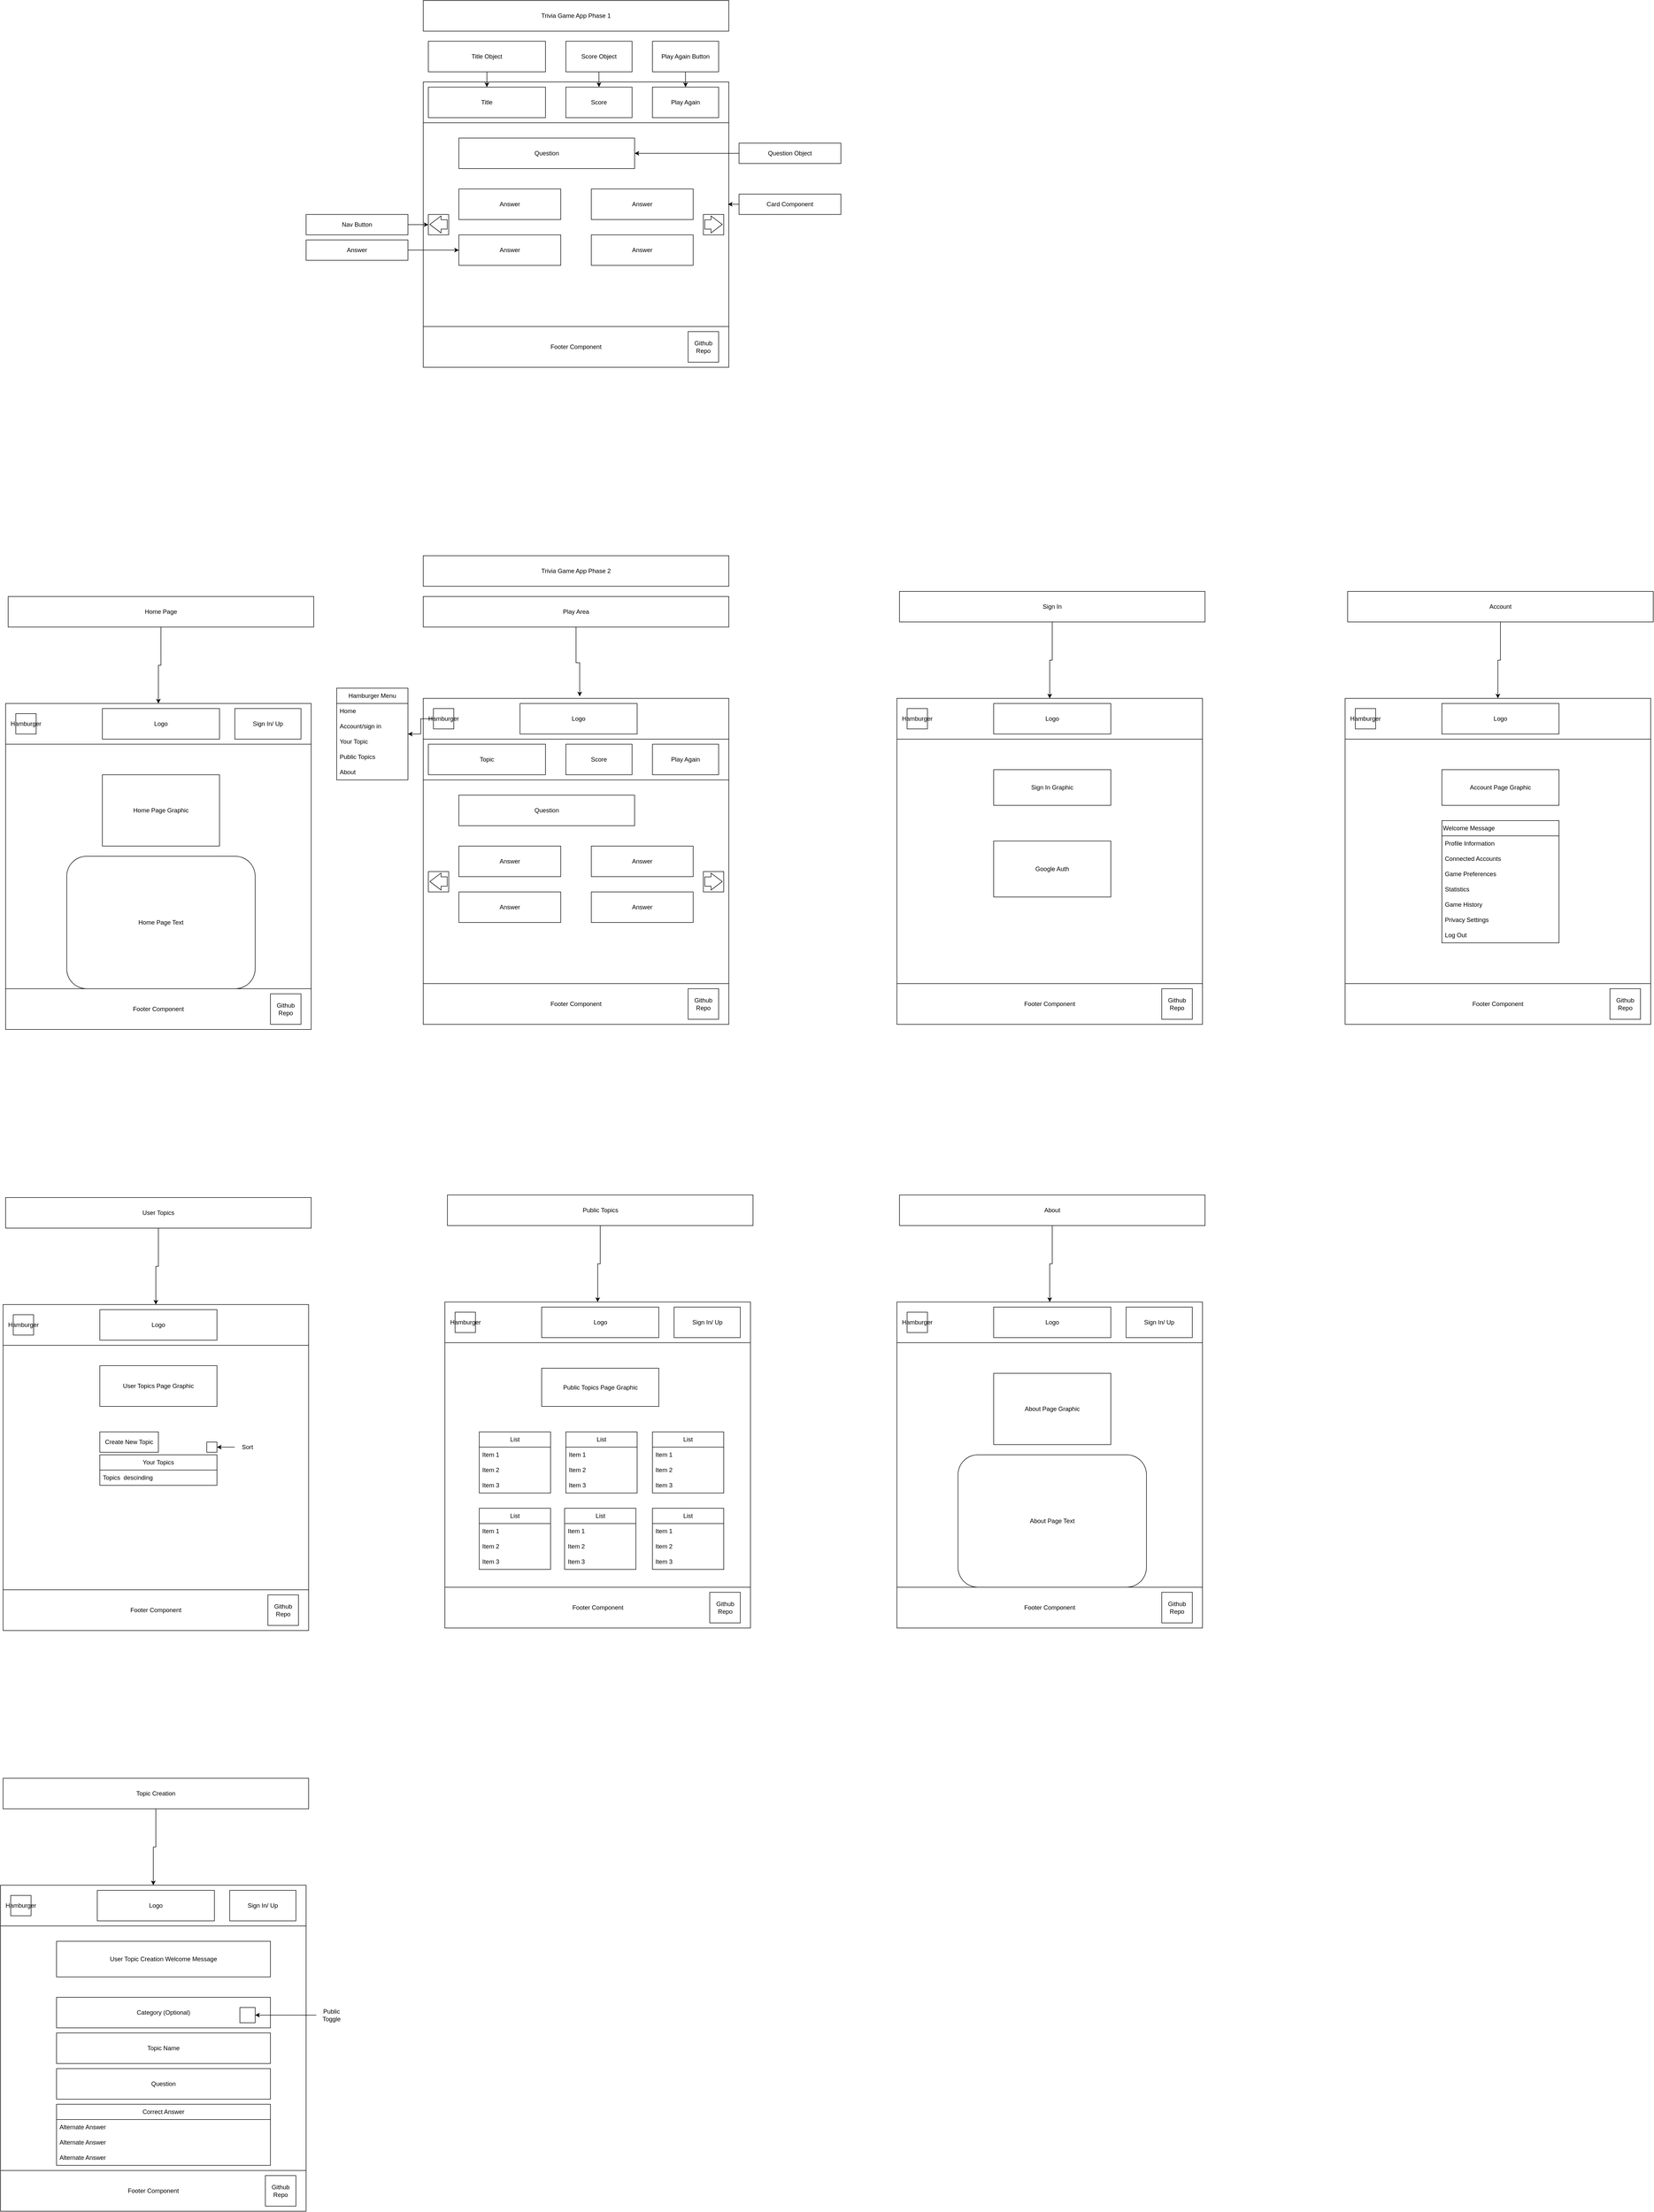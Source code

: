 <mxfile version="23.1.5" type="device">
  <diagram name="Page-1" id="rvPp-DxHp3Gl0vOQw-LP">
    <mxGraphModel dx="6586" dy="3344" grid="1" gridSize="10" guides="1" tooltips="1" connect="1" arrows="1" fold="1" page="1" pageScale="1" pageWidth="850" pageHeight="1100" math="0" shadow="0">
      <root>
        <mxCell id="0" />
        <mxCell id="1" parent="0" />
        <mxCell id="JUW6Wjf1Q6uM7Mt5fkci-18" value="" style="rounded=0;whiteSpace=wrap;html=1;" vertex="1" parent="1">
          <mxGeometry x="120" y="1490" width="600" height="80" as="geometry" />
        </mxCell>
        <mxCell id="KmdwmGQSH-RsYxy0vz8b-1" value="Trivia Game App Phase 1" style="rounded=0;whiteSpace=wrap;html=1;" parent="1" vertex="1">
          <mxGeometry x="120" y="40" width="600" height="60" as="geometry" />
        </mxCell>
        <mxCell id="KmdwmGQSH-RsYxy0vz8b-2" value="" style="rounded=0;whiteSpace=wrap;html=1;" parent="1" vertex="1">
          <mxGeometry x="120" y="200" width="600" height="80" as="geometry" />
        </mxCell>
        <mxCell id="KmdwmGQSH-RsYxy0vz8b-4" value="Title" style="rounded=0;whiteSpace=wrap;html=1;" parent="1" vertex="1">
          <mxGeometry x="130" y="210" width="230" height="60" as="geometry" />
        </mxCell>
        <mxCell id="IjRfKQ2glnTJ_HeXnQH4-3" style="edgeStyle=orthogonalEdgeStyle;rounded=0;orthogonalLoop=1;jettySize=auto;html=1;exitX=0.5;exitY=1;exitDx=0;exitDy=0;" parent="1" source="IjRfKQ2glnTJ_HeXnQH4-2" target="KmdwmGQSH-RsYxy0vz8b-4" edge="1">
          <mxGeometry relative="1" as="geometry" />
        </mxCell>
        <mxCell id="IjRfKQ2glnTJ_HeXnQH4-2" value="Title Object" style="rounded=0;whiteSpace=wrap;html=1;" parent="1" vertex="1">
          <mxGeometry x="130" y="120" width="230" height="60" as="geometry" />
        </mxCell>
        <mxCell id="IjRfKQ2glnTJ_HeXnQH4-9" style="edgeStyle=orthogonalEdgeStyle;rounded=0;orthogonalLoop=1;jettySize=auto;html=1;exitX=0.5;exitY=1;exitDx=0;exitDy=0;entryX=0.5;entryY=0;entryDx=0;entryDy=0;" parent="1" source="IjRfKQ2glnTJ_HeXnQH4-4" target="IjRfKQ2glnTJ_HeXnQH4-6" edge="1">
          <mxGeometry relative="1" as="geometry" />
        </mxCell>
        <mxCell id="IjRfKQ2glnTJ_HeXnQH4-4" value="Score Object" style="rounded=0;whiteSpace=wrap;html=1;" parent="1" vertex="1">
          <mxGeometry x="400" y="120" width="130" height="60" as="geometry" />
        </mxCell>
        <mxCell id="IjRfKQ2glnTJ_HeXnQH4-5" value="Play Again" style="rounded=0;whiteSpace=wrap;html=1;" parent="1" vertex="1">
          <mxGeometry x="570" y="210" width="130" height="60" as="geometry" />
        </mxCell>
        <mxCell id="IjRfKQ2glnTJ_HeXnQH4-6" value="Score" style="rounded=0;whiteSpace=wrap;html=1;" parent="1" vertex="1">
          <mxGeometry x="400" y="210" width="130" height="60" as="geometry" />
        </mxCell>
        <mxCell id="IjRfKQ2glnTJ_HeXnQH4-8" style="edgeStyle=orthogonalEdgeStyle;rounded=0;orthogonalLoop=1;jettySize=auto;html=1;exitX=0.5;exitY=1;exitDx=0;exitDy=0;" parent="1" source="IjRfKQ2glnTJ_HeXnQH4-7" target="IjRfKQ2glnTJ_HeXnQH4-5" edge="1">
          <mxGeometry relative="1" as="geometry" />
        </mxCell>
        <mxCell id="IjRfKQ2glnTJ_HeXnQH4-7" value="Play Again Button" style="rounded=0;whiteSpace=wrap;html=1;" parent="1" vertex="1">
          <mxGeometry x="570" y="120" width="130" height="60" as="geometry" />
        </mxCell>
        <mxCell id="IjRfKQ2glnTJ_HeXnQH4-11" value="" style="rounded=0;whiteSpace=wrap;html=1;" parent="1" vertex="1">
          <mxGeometry x="120" y="280" width="600" height="400" as="geometry" />
        </mxCell>
        <mxCell id="IjRfKQ2glnTJ_HeXnQH4-12" value="Question" style="rounded=0;whiteSpace=wrap;html=1;" parent="1" vertex="1">
          <mxGeometry x="190" y="310" width="345" height="60" as="geometry" />
        </mxCell>
        <mxCell id="IjRfKQ2glnTJ_HeXnQH4-14" value="Answer" style="rounded=0;whiteSpace=wrap;html=1;" parent="1" vertex="1">
          <mxGeometry x="190" y="410" width="200" height="60" as="geometry" />
        </mxCell>
        <mxCell id="IjRfKQ2glnTJ_HeXnQH4-15" value="Answer" style="rounded=0;whiteSpace=wrap;html=1;" parent="1" vertex="1">
          <mxGeometry x="450" y="410" width="200" height="60" as="geometry" />
        </mxCell>
        <mxCell id="IjRfKQ2glnTJ_HeXnQH4-16" value="Answer" style="rounded=0;whiteSpace=wrap;html=1;" parent="1" vertex="1">
          <mxGeometry x="190" y="500" width="200" height="60" as="geometry" />
        </mxCell>
        <mxCell id="IjRfKQ2glnTJ_HeXnQH4-17" value="Answer" style="rounded=0;whiteSpace=wrap;html=1;" parent="1" vertex="1">
          <mxGeometry x="450" y="500" width="200" height="60" as="geometry" />
        </mxCell>
        <mxCell id="IjRfKQ2glnTJ_HeXnQH4-18" value="" style="rounded=0;whiteSpace=wrap;html=1;" parent="1" vertex="1">
          <mxGeometry x="130" y="460" width="40" height="40" as="geometry" />
        </mxCell>
        <mxCell id="IjRfKQ2glnTJ_HeXnQH4-19" value="" style="rounded=0;whiteSpace=wrap;html=1;" parent="1" vertex="1">
          <mxGeometry x="670" y="460" width="40" height="40" as="geometry" />
        </mxCell>
        <mxCell id="IjRfKQ2glnTJ_HeXnQH4-20" value="" style="shape=flexArrow;endArrow=classic;html=1;rounded=0;entryX=-0.024;entryY=0.165;entryDx=0;entryDy=0;entryPerimeter=0;width=18.333;endSize=7.017;endWidth=13.889;" parent="1" edge="1">
          <mxGeometry width="50" height="50" relative="1" as="geometry">
            <mxPoint x="672.4" y="479.68" as="sourcePoint" />
            <mxPoint x="707.6" y="479.58" as="targetPoint" />
          </mxGeometry>
        </mxCell>
        <mxCell id="IjRfKQ2glnTJ_HeXnQH4-21" value="" style="shape=flexArrow;endArrow=classic;html=1;rounded=0;entryX=-0.024;entryY=0.165;entryDx=0;entryDy=0;entryPerimeter=0;width=18.333;endSize=7.017;endWidth=13.889;" parent="1" edge="1">
          <mxGeometry width="50" height="50" relative="1" as="geometry">
            <mxPoint x="167.6" y="479.58" as="sourcePoint" />
            <mxPoint x="132.4" y="479.58" as="targetPoint" />
          </mxGeometry>
        </mxCell>
        <mxCell id="IjRfKQ2glnTJ_HeXnQH4-23" value="Footer Component" style="rounded=0;whiteSpace=wrap;html=1;" parent="1" vertex="1">
          <mxGeometry x="120" y="680" width="600" height="80" as="geometry" />
        </mxCell>
        <mxCell id="IjRfKQ2glnTJ_HeXnQH4-24" value="Github Repo" style="whiteSpace=wrap;html=1;aspect=fixed;" parent="1" vertex="1">
          <mxGeometry x="640" y="690" width="60" height="60" as="geometry" />
        </mxCell>
        <mxCell id="IjRfKQ2glnTJ_HeXnQH4-29" style="edgeStyle=orthogonalEdgeStyle;rounded=0;orthogonalLoop=1;jettySize=auto;html=1;exitX=0;exitY=0.5;exitDx=0;exitDy=0;entryX=1;entryY=0.5;entryDx=0;entryDy=0;" parent="1" source="IjRfKQ2glnTJ_HeXnQH4-25" target="IjRfKQ2glnTJ_HeXnQH4-12" edge="1">
          <mxGeometry relative="1" as="geometry" />
        </mxCell>
        <mxCell id="IjRfKQ2glnTJ_HeXnQH4-25" value="Question Object" style="rounded=0;whiteSpace=wrap;html=1;" parent="1" vertex="1">
          <mxGeometry x="740" y="320" width="200" height="40" as="geometry" />
        </mxCell>
        <mxCell id="IjRfKQ2glnTJ_HeXnQH4-26" value="Card Component" style="rounded=0;whiteSpace=wrap;html=1;" parent="1" vertex="1">
          <mxGeometry x="740" y="420" width="200" height="40" as="geometry" />
        </mxCell>
        <mxCell id="IjRfKQ2glnTJ_HeXnQH4-28" style="edgeStyle=orthogonalEdgeStyle;rounded=0;orthogonalLoop=1;jettySize=auto;html=1;exitX=0;exitY=0.5;exitDx=0;exitDy=0;entryX=0.997;entryY=0.399;entryDx=0;entryDy=0;entryPerimeter=0;" parent="1" source="IjRfKQ2glnTJ_HeXnQH4-26" target="IjRfKQ2glnTJ_HeXnQH4-11" edge="1">
          <mxGeometry relative="1" as="geometry" />
        </mxCell>
        <mxCell id="IjRfKQ2glnTJ_HeXnQH4-33" style="edgeStyle=orthogonalEdgeStyle;rounded=0;orthogonalLoop=1;jettySize=auto;html=1;exitX=1;exitY=0.5;exitDx=0;exitDy=0;" parent="1" source="IjRfKQ2glnTJ_HeXnQH4-30" target="IjRfKQ2glnTJ_HeXnQH4-16" edge="1">
          <mxGeometry relative="1" as="geometry" />
        </mxCell>
        <mxCell id="IjRfKQ2glnTJ_HeXnQH4-30" value="Answer" style="rounded=0;whiteSpace=wrap;html=1;" parent="1" vertex="1">
          <mxGeometry x="-110" y="510" width="200" height="40" as="geometry" />
        </mxCell>
        <mxCell id="IjRfKQ2glnTJ_HeXnQH4-32" style="edgeStyle=orthogonalEdgeStyle;rounded=0;orthogonalLoop=1;jettySize=auto;html=1;exitX=1;exitY=0.5;exitDx=0;exitDy=0;" parent="1" source="IjRfKQ2glnTJ_HeXnQH4-31" edge="1">
          <mxGeometry relative="1" as="geometry">
            <mxPoint x="130" y="480" as="targetPoint" />
          </mxGeometry>
        </mxCell>
        <mxCell id="IjRfKQ2glnTJ_HeXnQH4-31" value="Nav Button" style="rounded=0;whiteSpace=wrap;html=1;" parent="1" vertex="1">
          <mxGeometry x="-110" y="460" width="200" height="40" as="geometry" />
        </mxCell>
        <mxCell id="JUW6Wjf1Q6uM7Mt5fkci-1" value="Topic" style="rounded=0;whiteSpace=wrap;html=1;" vertex="1" parent="1">
          <mxGeometry x="130" y="1500" width="230" height="60" as="geometry" />
        </mxCell>
        <mxCell id="JUW6Wjf1Q6uM7Mt5fkci-2" value="Play Again" style="rounded=0;whiteSpace=wrap;html=1;" vertex="1" parent="1">
          <mxGeometry x="570" y="1500" width="130" height="60" as="geometry" />
        </mxCell>
        <mxCell id="JUW6Wjf1Q6uM7Mt5fkci-3" value="Score" style="rounded=0;whiteSpace=wrap;html=1;" vertex="1" parent="1">
          <mxGeometry x="400" y="1500" width="130" height="60" as="geometry" />
        </mxCell>
        <mxCell id="JUW6Wjf1Q6uM7Mt5fkci-4" value="" style="rounded=0;whiteSpace=wrap;html=1;" vertex="1" parent="1">
          <mxGeometry x="120" y="1570" width="600" height="400" as="geometry" />
        </mxCell>
        <mxCell id="JUW6Wjf1Q6uM7Mt5fkci-5" value="Question" style="rounded=0;whiteSpace=wrap;html=1;" vertex="1" parent="1">
          <mxGeometry x="190" y="1600" width="345" height="60" as="geometry" />
        </mxCell>
        <mxCell id="JUW6Wjf1Q6uM7Mt5fkci-6" value="Answer" style="rounded=0;whiteSpace=wrap;html=1;" vertex="1" parent="1">
          <mxGeometry x="190" y="1700" width="200" height="60" as="geometry" />
        </mxCell>
        <mxCell id="JUW6Wjf1Q6uM7Mt5fkci-7" value="Answer" style="rounded=0;whiteSpace=wrap;html=1;" vertex="1" parent="1">
          <mxGeometry x="450" y="1700" width="200" height="60" as="geometry" />
        </mxCell>
        <mxCell id="JUW6Wjf1Q6uM7Mt5fkci-8" value="Answer" style="rounded=0;whiteSpace=wrap;html=1;" vertex="1" parent="1">
          <mxGeometry x="190" y="1790" width="200" height="60" as="geometry" />
        </mxCell>
        <mxCell id="JUW6Wjf1Q6uM7Mt5fkci-9" value="Answer" style="rounded=0;whiteSpace=wrap;html=1;" vertex="1" parent="1">
          <mxGeometry x="450" y="1790" width="200" height="60" as="geometry" />
        </mxCell>
        <mxCell id="JUW6Wjf1Q6uM7Mt5fkci-10" value="" style="rounded=0;whiteSpace=wrap;html=1;" vertex="1" parent="1">
          <mxGeometry x="130" y="1750" width="40" height="40" as="geometry" />
        </mxCell>
        <mxCell id="JUW6Wjf1Q6uM7Mt5fkci-11" value="" style="rounded=0;whiteSpace=wrap;html=1;" vertex="1" parent="1">
          <mxGeometry x="670" y="1750" width="40" height="40" as="geometry" />
        </mxCell>
        <mxCell id="JUW6Wjf1Q6uM7Mt5fkci-12" value="" style="shape=flexArrow;endArrow=classic;html=1;rounded=0;entryX=-0.024;entryY=0.165;entryDx=0;entryDy=0;entryPerimeter=0;width=18.333;endSize=7.017;endWidth=13.889;" edge="1" parent="1">
          <mxGeometry width="50" height="50" relative="1" as="geometry">
            <mxPoint x="672.4" y="1769.68" as="sourcePoint" />
            <mxPoint x="707.6" y="1769.58" as="targetPoint" />
          </mxGeometry>
        </mxCell>
        <mxCell id="JUW6Wjf1Q6uM7Mt5fkci-13" value="" style="shape=flexArrow;endArrow=classic;html=1;rounded=0;entryX=-0.024;entryY=0.165;entryDx=0;entryDy=0;entryPerimeter=0;width=18.333;endSize=7.017;endWidth=13.889;" edge="1" parent="1">
          <mxGeometry width="50" height="50" relative="1" as="geometry">
            <mxPoint x="167.6" y="1769.58" as="sourcePoint" />
            <mxPoint x="132.4" y="1769.58" as="targetPoint" />
          </mxGeometry>
        </mxCell>
        <mxCell id="JUW6Wjf1Q6uM7Mt5fkci-14" value="Footer Component" style="rounded=0;whiteSpace=wrap;html=1;" vertex="1" parent="1">
          <mxGeometry x="120" y="1970" width="600" height="80" as="geometry" />
        </mxCell>
        <mxCell id="JUW6Wjf1Q6uM7Mt5fkci-15" value="Github Repo" style="whiteSpace=wrap;html=1;aspect=fixed;" vertex="1" parent="1">
          <mxGeometry x="640" y="1980" width="60" height="60" as="geometry" />
        </mxCell>
        <mxCell id="JUW6Wjf1Q6uM7Mt5fkci-19" value="Trivia Game App Phase 2" style="rounded=0;whiteSpace=wrap;html=1;" vertex="1" parent="1">
          <mxGeometry x="120" y="1130" width="600" height="60" as="geometry" />
        </mxCell>
        <mxCell id="JUW6Wjf1Q6uM7Mt5fkci-20" value="" style="rounded=0;whiteSpace=wrap;html=1;" vertex="1" parent="1">
          <mxGeometry x="120" y="1410" width="600" height="80" as="geometry" />
        </mxCell>
        <mxCell id="JUW6Wjf1Q6uM7Mt5fkci-21" value="Logo" style="rounded=0;whiteSpace=wrap;html=1;" vertex="1" parent="1">
          <mxGeometry x="310" y="1420" width="230" height="60" as="geometry" />
        </mxCell>
        <mxCell id="JUW6Wjf1Q6uM7Mt5fkci-27" style="edgeStyle=orthogonalEdgeStyle;rounded=0;orthogonalLoop=1;jettySize=auto;html=1;entryX=1;entryY=0.5;entryDx=0;entryDy=0;" edge="1" parent="1" source="JUW6Wjf1Q6uM7Mt5fkci-22" target="JUW6Wjf1Q6uM7Mt5fkci-23">
          <mxGeometry relative="1" as="geometry" />
        </mxCell>
        <mxCell id="JUW6Wjf1Q6uM7Mt5fkci-22" value="Hamburger" style="rounded=0;whiteSpace=wrap;html=1;" vertex="1" parent="1">
          <mxGeometry x="140" y="1430" width="40" height="40" as="geometry" />
        </mxCell>
        <mxCell id="JUW6Wjf1Q6uM7Mt5fkci-23" value="Hamburger Menu" style="swimlane;fontStyle=0;childLayout=stackLayout;horizontal=1;startSize=30;horizontalStack=0;resizeParent=1;resizeParentMax=0;resizeLast=0;collapsible=1;marginBottom=0;whiteSpace=wrap;html=1;" vertex="1" parent="1">
          <mxGeometry x="-50" y="1390" width="140" height="180" as="geometry" />
        </mxCell>
        <mxCell id="JUW6Wjf1Q6uM7Mt5fkci-24" value="Home" style="text;strokeColor=none;fillColor=none;align=left;verticalAlign=middle;spacingLeft=4;spacingRight=4;overflow=hidden;points=[[0,0.5],[1,0.5]];portConstraint=eastwest;rotatable=0;whiteSpace=wrap;html=1;" vertex="1" parent="JUW6Wjf1Q6uM7Mt5fkci-23">
          <mxGeometry y="30" width="140" height="30" as="geometry" />
        </mxCell>
        <mxCell id="JUW6Wjf1Q6uM7Mt5fkci-25" value="Account/sign in" style="text;strokeColor=none;fillColor=none;align=left;verticalAlign=middle;spacingLeft=4;spacingRight=4;overflow=hidden;points=[[0,0.5],[1,0.5]];portConstraint=eastwest;rotatable=0;whiteSpace=wrap;html=1;" vertex="1" parent="JUW6Wjf1Q6uM7Mt5fkci-23">
          <mxGeometry y="60" width="140" height="30" as="geometry" />
        </mxCell>
        <mxCell id="JUW6Wjf1Q6uM7Mt5fkci-26" value="Your Topic" style="text;strokeColor=none;fillColor=none;align=left;verticalAlign=middle;spacingLeft=4;spacingRight=4;overflow=hidden;points=[[0,0.5],[1,0.5]];portConstraint=eastwest;rotatable=0;whiteSpace=wrap;html=1;" vertex="1" parent="JUW6Wjf1Q6uM7Mt5fkci-23">
          <mxGeometry y="90" width="140" height="30" as="geometry" />
        </mxCell>
        <mxCell id="JUW6Wjf1Q6uM7Mt5fkci-28" value="Public Topics" style="text;strokeColor=none;fillColor=none;align=left;verticalAlign=middle;spacingLeft=4;spacingRight=4;overflow=hidden;points=[[0,0.5],[1,0.5]];portConstraint=eastwest;rotatable=0;whiteSpace=wrap;html=1;" vertex="1" parent="JUW6Wjf1Q6uM7Mt5fkci-23">
          <mxGeometry y="120" width="140" height="30" as="geometry" />
        </mxCell>
        <mxCell id="JUW6Wjf1Q6uM7Mt5fkci-30" value="About" style="text;strokeColor=none;fillColor=none;align=left;verticalAlign=middle;spacingLeft=4;spacingRight=4;overflow=hidden;points=[[0,0.5],[1,0.5]];portConstraint=eastwest;rotatable=0;whiteSpace=wrap;html=1;" vertex="1" parent="JUW6Wjf1Q6uM7Mt5fkci-23">
          <mxGeometry y="150" width="140" height="30" as="geometry" />
        </mxCell>
        <mxCell id="JUW6Wjf1Q6uM7Mt5fkci-31" value="Play Area" style="rounded=0;whiteSpace=wrap;html=1;" vertex="1" parent="1">
          <mxGeometry x="120" y="1210" width="600" height="60" as="geometry" />
        </mxCell>
        <mxCell id="JUW6Wjf1Q6uM7Mt5fkci-32" style="edgeStyle=orthogonalEdgeStyle;rounded=0;orthogonalLoop=1;jettySize=auto;html=1;entryX=0.512;entryY=-0.05;entryDx=0;entryDy=0;entryPerimeter=0;" edge="1" parent="1" source="JUW6Wjf1Q6uM7Mt5fkci-31" target="JUW6Wjf1Q6uM7Mt5fkci-20">
          <mxGeometry relative="1" as="geometry" />
        </mxCell>
        <mxCell id="JUW6Wjf1Q6uM7Mt5fkci-36" value="Score" style="rounded=0;whiteSpace=wrap;html=1;" vertex="1" parent="1">
          <mxGeometry x="-465" y="1780" width="130" height="60" as="geometry" />
        </mxCell>
        <mxCell id="JUW6Wjf1Q6uM7Mt5fkci-37" value="" style="rounded=0;whiteSpace=wrap;html=1;" vertex="1" parent="1">
          <mxGeometry x="-700" y="1500" width="600" height="480" as="geometry" />
        </mxCell>
        <mxCell id="JUW6Wjf1Q6uM7Mt5fkci-47" value="Footer Component" style="rounded=0;whiteSpace=wrap;html=1;" vertex="1" parent="1">
          <mxGeometry x="-700" y="1980" width="600" height="80" as="geometry" />
        </mxCell>
        <mxCell id="JUW6Wjf1Q6uM7Mt5fkci-48" value="Github Repo" style="whiteSpace=wrap;html=1;aspect=fixed;" vertex="1" parent="1">
          <mxGeometry x="-180" y="1990" width="60" height="60" as="geometry" />
        </mxCell>
        <mxCell id="JUW6Wjf1Q6uM7Mt5fkci-49" value="" style="rounded=0;whiteSpace=wrap;html=1;" vertex="1" parent="1">
          <mxGeometry x="-700" y="1420" width="600" height="80" as="geometry" />
        </mxCell>
        <mxCell id="JUW6Wjf1Q6uM7Mt5fkci-50" value="Logo" style="rounded=0;whiteSpace=wrap;html=1;" vertex="1" parent="1">
          <mxGeometry x="-510" y="1430" width="230" height="60" as="geometry" />
        </mxCell>
        <mxCell id="JUW6Wjf1Q6uM7Mt5fkci-51" value="Hamburger" style="rounded=0;whiteSpace=wrap;html=1;" vertex="1" parent="1">
          <mxGeometry x="-680" y="1440" width="40" height="40" as="geometry" />
        </mxCell>
        <mxCell id="JUW6Wjf1Q6uM7Mt5fkci-34" value="Home Page Graphic" style="rounded=0;whiteSpace=wrap;html=1;" vertex="1" parent="1">
          <mxGeometry x="-510" y="1560" width="230" height="140" as="geometry" />
        </mxCell>
        <mxCell id="JUW6Wjf1Q6uM7Mt5fkci-52" value="Home Page Text" style="rounded=1;whiteSpace=wrap;html=1;" vertex="1" parent="1">
          <mxGeometry x="-580" y="1720" width="370" height="260" as="geometry" />
        </mxCell>
        <mxCell id="JUW6Wjf1Q6uM7Mt5fkci-53" value="Sign In/ Up" style="rounded=0;whiteSpace=wrap;html=1;" vertex="1" parent="1">
          <mxGeometry x="-250" y="1430" width="130" height="60" as="geometry" />
        </mxCell>
        <mxCell id="JUW6Wjf1Q6uM7Mt5fkci-55" style="edgeStyle=orthogonalEdgeStyle;rounded=0;orthogonalLoop=1;jettySize=auto;html=1;" edge="1" parent="1" source="JUW6Wjf1Q6uM7Mt5fkci-54" target="JUW6Wjf1Q6uM7Mt5fkci-49">
          <mxGeometry relative="1" as="geometry" />
        </mxCell>
        <mxCell id="JUW6Wjf1Q6uM7Mt5fkci-54" value="Home Page" style="rounded=0;whiteSpace=wrap;html=1;" vertex="1" parent="1">
          <mxGeometry x="-695" y="1210" width="600" height="60" as="geometry" />
        </mxCell>
        <mxCell id="JUW6Wjf1Q6uM7Mt5fkci-68" value="Score" style="rounded=0;whiteSpace=wrap;html=1;" vertex="1" parent="1">
          <mxGeometry x="1285" y="1770" width="130" height="60" as="geometry" />
        </mxCell>
        <mxCell id="JUW6Wjf1Q6uM7Mt5fkci-69" value="" style="rounded=0;whiteSpace=wrap;html=1;" vertex="1" parent="1">
          <mxGeometry x="1050" y="1490" width="600" height="480" as="geometry" />
        </mxCell>
        <mxCell id="JUW6Wjf1Q6uM7Mt5fkci-70" value="Footer Component" style="rounded=0;whiteSpace=wrap;html=1;" vertex="1" parent="1">
          <mxGeometry x="1050" y="1970" width="600" height="80" as="geometry" />
        </mxCell>
        <mxCell id="JUW6Wjf1Q6uM7Mt5fkci-71" value="Github Repo" style="whiteSpace=wrap;html=1;aspect=fixed;" vertex="1" parent="1">
          <mxGeometry x="1570" y="1980" width="60" height="60" as="geometry" />
        </mxCell>
        <mxCell id="JUW6Wjf1Q6uM7Mt5fkci-72" value="" style="rounded=0;whiteSpace=wrap;html=1;" vertex="1" parent="1">
          <mxGeometry x="1050" y="1410" width="600" height="80" as="geometry" />
        </mxCell>
        <mxCell id="JUW6Wjf1Q6uM7Mt5fkci-73" value="Logo" style="rounded=0;whiteSpace=wrap;html=1;" vertex="1" parent="1">
          <mxGeometry x="1240" y="1420" width="230" height="60" as="geometry" />
        </mxCell>
        <mxCell id="JUW6Wjf1Q6uM7Mt5fkci-74" value="Hamburger" style="rounded=0;whiteSpace=wrap;html=1;" vertex="1" parent="1">
          <mxGeometry x="1070" y="1430" width="40" height="40" as="geometry" />
        </mxCell>
        <mxCell id="JUW6Wjf1Q6uM7Mt5fkci-75" value="Sign In Graphic" style="rounded=0;whiteSpace=wrap;html=1;" vertex="1" parent="1">
          <mxGeometry x="1240" y="1550" width="230" height="70" as="geometry" />
        </mxCell>
        <mxCell id="JUW6Wjf1Q6uM7Mt5fkci-78" style="edgeStyle=orthogonalEdgeStyle;rounded=0;orthogonalLoop=1;jettySize=auto;html=1;" edge="1" parent="1" source="JUW6Wjf1Q6uM7Mt5fkci-79" target="JUW6Wjf1Q6uM7Mt5fkci-72">
          <mxGeometry relative="1" as="geometry" />
        </mxCell>
        <mxCell id="JUW6Wjf1Q6uM7Mt5fkci-79" value="Sign In" style="rounded=0;whiteSpace=wrap;html=1;" vertex="1" parent="1">
          <mxGeometry x="1055" y="1200" width="600" height="60" as="geometry" />
        </mxCell>
        <mxCell id="JUW6Wjf1Q6uM7Mt5fkci-80" value="Score" style="rounded=0;whiteSpace=wrap;html=1;" vertex="1" parent="1">
          <mxGeometry x="2165" y="1770" width="130" height="60" as="geometry" />
        </mxCell>
        <mxCell id="JUW6Wjf1Q6uM7Mt5fkci-81" value="" style="rounded=0;whiteSpace=wrap;html=1;" vertex="1" parent="1">
          <mxGeometry x="1930" y="1490" width="600" height="480" as="geometry" />
        </mxCell>
        <mxCell id="JUW6Wjf1Q6uM7Mt5fkci-82" value="Footer Component" style="rounded=0;whiteSpace=wrap;html=1;" vertex="1" parent="1">
          <mxGeometry x="1930" y="1970" width="600" height="80" as="geometry" />
        </mxCell>
        <mxCell id="JUW6Wjf1Q6uM7Mt5fkci-83" value="Github Repo" style="whiteSpace=wrap;html=1;aspect=fixed;" vertex="1" parent="1">
          <mxGeometry x="2450" y="1980" width="60" height="60" as="geometry" />
        </mxCell>
        <mxCell id="JUW6Wjf1Q6uM7Mt5fkci-84" value="" style="rounded=0;whiteSpace=wrap;html=1;" vertex="1" parent="1">
          <mxGeometry x="1930" y="1410" width="600" height="80" as="geometry" />
        </mxCell>
        <mxCell id="JUW6Wjf1Q6uM7Mt5fkci-85" value="Logo" style="rounded=0;whiteSpace=wrap;html=1;" vertex="1" parent="1">
          <mxGeometry x="2120" y="1420" width="230" height="60" as="geometry" />
        </mxCell>
        <mxCell id="JUW6Wjf1Q6uM7Mt5fkci-86" value="Hamburger" style="rounded=0;whiteSpace=wrap;html=1;" vertex="1" parent="1">
          <mxGeometry x="1950" y="1430" width="40" height="40" as="geometry" />
        </mxCell>
        <mxCell id="JUW6Wjf1Q6uM7Mt5fkci-87" value="Account Page Graphic" style="rounded=0;whiteSpace=wrap;html=1;" vertex="1" parent="1">
          <mxGeometry x="2120" y="1550" width="230" height="70" as="geometry" />
        </mxCell>
        <mxCell id="JUW6Wjf1Q6uM7Mt5fkci-90" style="edgeStyle=orthogonalEdgeStyle;rounded=0;orthogonalLoop=1;jettySize=auto;html=1;" edge="1" parent="1" source="JUW6Wjf1Q6uM7Mt5fkci-91" target="JUW6Wjf1Q6uM7Mt5fkci-84">
          <mxGeometry relative="1" as="geometry" />
        </mxCell>
        <mxCell id="JUW6Wjf1Q6uM7Mt5fkci-91" value="Account" style="rounded=0;whiteSpace=wrap;html=1;" vertex="1" parent="1">
          <mxGeometry x="1935" y="1200" width="600" height="60" as="geometry" />
        </mxCell>
        <mxCell id="JUW6Wjf1Q6uM7Mt5fkci-92" value="Score" style="rounded=0;whiteSpace=wrap;html=1;" vertex="1" parent="1">
          <mxGeometry x="-470" y="2960" width="130" height="60" as="geometry" />
        </mxCell>
        <mxCell id="JUW6Wjf1Q6uM7Mt5fkci-93" value="" style="rounded=0;whiteSpace=wrap;html=1;" vertex="1" parent="1">
          <mxGeometry x="-705" y="2680" width="600" height="480" as="geometry" />
        </mxCell>
        <mxCell id="JUW6Wjf1Q6uM7Mt5fkci-94" value="Footer Component" style="rounded=0;whiteSpace=wrap;html=1;" vertex="1" parent="1">
          <mxGeometry x="-705" y="3160" width="600" height="80" as="geometry" />
        </mxCell>
        <mxCell id="JUW6Wjf1Q6uM7Mt5fkci-95" value="Github Repo" style="whiteSpace=wrap;html=1;aspect=fixed;" vertex="1" parent="1">
          <mxGeometry x="-185" y="3170" width="60" height="60" as="geometry" />
        </mxCell>
        <mxCell id="JUW6Wjf1Q6uM7Mt5fkci-96" value="" style="rounded=0;whiteSpace=wrap;html=1;" vertex="1" parent="1">
          <mxGeometry x="-705" y="2600" width="600" height="80" as="geometry" />
        </mxCell>
        <mxCell id="JUW6Wjf1Q6uM7Mt5fkci-97" value="Logo" style="rounded=0;whiteSpace=wrap;html=1;" vertex="1" parent="1">
          <mxGeometry x="-515" y="2610" width="230" height="60" as="geometry" />
        </mxCell>
        <mxCell id="JUW6Wjf1Q6uM7Mt5fkci-98" value="Hamburger" style="rounded=0;whiteSpace=wrap;html=1;" vertex="1" parent="1">
          <mxGeometry x="-685" y="2620" width="40" height="40" as="geometry" />
        </mxCell>
        <mxCell id="JUW6Wjf1Q6uM7Mt5fkci-99" value="User Topics Page Graphic" style="rounded=0;whiteSpace=wrap;html=1;" vertex="1" parent="1">
          <mxGeometry x="-515" y="2720" width="230" height="80" as="geometry" />
        </mxCell>
        <mxCell id="JUW6Wjf1Q6uM7Mt5fkci-102" style="edgeStyle=orthogonalEdgeStyle;rounded=0;orthogonalLoop=1;jettySize=auto;html=1;" edge="1" parent="1" source="JUW6Wjf1Q6uM7Mt5fkci-103" target="JUW6Wjf1Q6uM7Mt5fkci-96">
          <mxGeometry relative="1" as="geometry" />
        </mxCell>
        <mxCell id="JUW6Wjf1Q6uM7Mt5fkci-103" value="User Topics" style="rounded=0;whiteSpace=wrap;html=1;" vertex="1" parent="1">
          <mxGeometry x="-700" y="2390" width="600" height="60" as="geometry" />
        </mxCell>
        <mxCell id="JUW6Wjf1Q6uM7Mt5fkci-104" value="Score" style="rounded=0;whiteSpace=wrap;html=1;" vertex="1" parent="1">
          <mxGeometry x="397.5" y="2955" width="130" height="60" as="geometry" />
        </mxCell>
        <mxCell id="JUW6Wjf1Q6uM7Mt5fkci-105" value="" style="rounded=0;whiteSpace=wrap;html=1;" vertex="1" parent="1">
          <mxGeometry x="162.5" y="2675" width="600" height="480" as="geometry" />
        </mxCell>
        <mxCell id="JUW6Wjf1Q6uM7Mt5fkci-106" value="Footer Component" style="rounded=0;whiteSpace=wrap;html=1;" vertex="1" parent="1">
          <mxGeometry x="162.5" y="3155" width="600" height="80" as="geometry" />
        </mxCell>
        <mxCell id="JUW6Wjf1Q6uM7Mt5fkci-107" value="Github Repo" style="whiteSpace=wrap;html=1;aspect=fixed;" vertex="1" parent="1">
          <mxGeometry x="682.5" y="3165" width="60" height="60" as="geometry" />
        </mxCell>
        <mxCell id="JUW6Wjf1Q6uM7Mt5fkci-108" value="" style="rounded=0;whiteSpace=wrap;html=1;" vertex="1" parent="1">
          <mxGeometry x="162.5" y="2595" width="600" height="80" as="geometry" />
        </mxCell>
        <mxCell id="JUW6Wjf1Q6uM7Mt5fkci-109" value="Logo" style="rounded=0;whiteSpace=wrap;html=1;" vertex="1" parent="1">
          <mxGeometry x="352.5" y="2605" width="230" height="60" as="geometry" />
        </mxCell>
        <mxCell id="JUW6Wjf1Q6uM7Mt5fkci-110" value="Hamburger" style="rounded=0;whiteSpace=wrap;html=1;" vertex="1" parent="1">
          <mxGeometry x="182.5" y="2615" width="40" height="40" as="geometry" />
        </mxCell>
        <mxCell id="JUW6Wjf1Q6uM7Mt5fkci-111" value="Public Topics Page Graphic" style="rounded=0;whiteSpace=wrap;html=1;" vertex="1" parent="1">
          <mxGeometry x="352.5" y="2725" width="230" height="75" as="geometry" />
        </mxCell>
        <mxCell id="JUW6Wjf1Q6uM7Mt5fkci-113" value="Sign In/ Up" style="rounded=0;whiteSpace=wrap;html=1;" vertex="1" parent="1">
          <mxGeometry x="612.5" y="2605" width="130" height="60" as="geometry" />
        </mxCell>
        <mxCell id="JUW6Wjf1Q6uM7Mt5fkci-114" style="edgeStyle=orthogonalEdgeStyle;rounded=0;orthogonalLoop=1;jettySize=auto;html=1;" edge="1" parent="1" source="JUW6Wjf1Q6uM7Mt5fkci-115" target="JUW6Wjf1Q6uM7Mt5fkci-108">
          <mxGeometry relative="1" as="geometry" />
        </mxCell>
        <mxCell id="JUW6Wjf1Q6uM7Mt5fkci-115" value="Public Topics" style="rounded=0;whiteSpace=wrap;html=1;" vertex="1" parent="1">
          <mxGeometry x="167.5" y="2385" width="600" height="60" as="geometry" />
        </mxCell>
        <mxCell id="JUW6Wjf1Q6uM7Mt5fkci-116" value="Score" style="rounded=0;whiteSpace=wrap;html=1;" vertex="1" parent="1">
          <mxGeometry x="1285" y="2955" width="130" height="60" as="geometry" />
        </mxCell>
        <mxCell id="JUW6Wjf1Q6uM7Mt5fkci-117" value="" style="rounded=0;whiteSpace=wrap;html=1;" vertex="1" parent="1">
          <mxGeometry x="1050" y="2675" width="600" height="480" as="geometry" />
        </mxCell>
        <mxCell id="JUW6Wjf1Q6uM7Mt5fkci-118" value="Footer Component" style="rounded=0;whiteSpace=wrap;html=1;" vertex="1" parent="1">
          <mxGeometry x="1050" y="3155" width="600" height="80" as="geometry" />
        </mxCell>
        <mxCell id="JUW6Wjf1Q6uM7Mt5fkci-119" value="Github Repo" style="whiteSpace=wrap;html=1;aspect=fixed;" vertex="1" parent="1">
          <mxGeometry x="1570" y="3165" width="60" height="60" as="geometry" />
        </mxCell>
        <mxCell id="JUW6Wjf1Q6uM7Mt5fkci-120" value="" style="rounded=0;whiteSpace=wrap;html=1;" vertex="1" parent="1">
          <mxGeometry x="1050" y="2595" width="600" height="80" as="geometry" />
        </mxCell>
        <mxCell id="JUW6Wjf1Q6uM7Mt5fkci-121" value="Logo" style="rounded=0;whiteSpace=wrap;html=1;" vertex="1" parent="1">
          <mxGeometry x="1240" y="2605" width="230" height="60" as="geometry" />
        </mxCell>
        <mxCell id="JUW6Wjf1Q6uM7Mt5fkci-122" value="Hamburger" style="rounded=0;whiteSpace=wrap;html=1;" vertex="1" parent="1">
          <mxGeometry x="1070" y="2615" width="40" height="40" as="geometry" />
        </mxCell>
        <mxCell id="JUW6Wjf1Q6uM7Mt5fkci-123" value="About Page Graphic" style="rounded=0;whiteSpace=wrap;html=1;" vertex="1" parent="1">
          <mxGeometry x="1240" y="2735" width="230" height="140" as="geometry" />
        </mxCell>
        <mxCell id="JUW6Wjf1Q6uM7Mt5fkci-124" value="About Page Text" style="rounded=1;whiteSpace=wrap;html=1;" vertex="1" parent="1">
          <mxGeometry x="1170" y="2895" width="370" height="260" as="geometry" />
        </mxCell>
        <mxCell id="JUW6Wjf1Q6uM7Mt5fkci-125" value="Sign In/ Up" style="rounded=0;whiteSpace=wrap;html=1;" vertex="1" parent="1">
          <mxGeometry x="1500" y="2605" width="130" height="60" as="geometry" />
        </mxCell>
        <mxCell id="JUW6Wjf1Q6uM7Mt5fkci-126" style="edgeStyle=orthogonalEdgeStyle;rounded=0;orthogonalLoop=1;jettySize=auto;html=1;" edge="1" parent="1" source="JUW6Wjf1Q6uM7Mt5fkci-127" target="JUW6Wjf1Q6uM7Mt5fkci-120">
          <mxGeometry relative="1" as="geometry" />
        </mxCell>
        <mxCell id="JUW6Wjf1Q6uM7Mt5fkci-127" value="About" style="rounded=0;whiteSpace=wrap;html=1;" vertex="1" parent="1">
          <mxGeometry x="1055" y="2385" width="600" height="60" as="geometry" />
        </mxCell>
        <mxCell id="JUW6Wjf1Q6uM7Mt5fkci-128" value="Score" style="rounded=0;whiteSpace=wrap;html=1;" vertex="1" parent="1">
          <mxGeometry x="-475" y="4100" width="130" height="60" as="geometry" />
        </mxCell>
        <mxCell id="JUW6Wjf1Q6uM7Mt5fkci-129" value="" style="rounded=0;whiteSpace=wrap;html=1;" vertex="1" parent="1">
          <mxGeometry x="-710" y="3820" width="600" height="480" as="geometry" />
        </mxCell>
        <mxCell id="JUW6Wjf1Q6uM7Mt5fkci-130" value="Footer Component" style="rounded=0;whiteSpace=wrap;html=1;" vertex="1" parent="1">
          <mxGeometry x="-710" y="4300" width="600" height="80" as="geometry" />
        </mxCell>
        <mxCell id="JUW6Wjf1Q6uM7Mt5fkci-131" value="Github Repo" style="whiteSpace=wrap;html=1;aspect=fixed;" vertex="1" parent="1">
          <mxGeometry x="-190" y="4310" width="60" height="60" as="geometry" />
        </mxCell>
        <mxCell id="JUW6Wjf1Q6uM7Mt5fkci-132" value="" style="rounded=0;whiteSpace=wrap;html=1;" vertex="1" parent="1">
          <mxGeometry x="-710" y="3740" width="600" height="80" as="geometry" />
        </mxCell>
        <mxCell id="JUW6Wjf1Q6uM7Mt5fkci-133" value="Logo" style="rounded=0;whiteSpace=wrap;html=1;" vertex="1" parent="1">
          <mxGeometry x="-520" y="3750" width="230" height="60" as="geometry" />
        </mxCell>
        <mxCell id="JUW6Wjf1Q6uM7Mt5fkci-134" value="Hamburger" style="rounded=0;whiteSpace=wrap;html=1;" vertex="1" parent="1">
          <mxGeometry x="-690" y="3760" width="40" height="40" as="geometry" />
        </mxCell>
        <mxCell id="JUW6Wjf1Q6uM7Mt5fkci-135" value="User Topic Creation Welcome Message" style="rounded=0;whiteSpace=wrap;html=1;" vertex="1" parent="1">
          <mxGeometry x="-600" y="3850" width="420" height="70" as="geometry" />
        </mxCell>
        <mxCell id="JUW6Wjf1Q6uM7Mt5fkci-137" value="Sign In/ Up" style="rounded=0;whiteSpace=wrap;html=1;" vertex="1" parent="1">
          <mxGeometry x="-260" y="3750" width="130" height="60" as="geometry" />
        </mxCell>
        <mxCell id="JUW6Wjf1Q6uM7Mt5fkci-138" style="edgeStyle=orthogonalEdgeStyle;rounded=0;orthogonalLoop=1;jettySize=auto;html=1;" edge="1" parent="1" source="JUW6Wjf1Q6uM7Mt5fkci-139" target="JUW6Wjf1Q6uM7Mt5fkci-132">
          <mxGeometry relative="1" as="geometry" />
        </mxCell>
        <mxCell id="JUW6Wjf1Q6uM7Mt5fkci-139" value="Topic Creation" style="rounded=0;whiteSpace=wrap;html=1;" vertex="1" parent="1">
          <mxGeometry x="-705" y="3530" width="600" height="60" as="geometry" />
        </mxCell>
        <mxCell id="JUW6Wjf1Q6uM7Mt5fkci-140" style="edgeStyle=orthogonalEdgeStyle;rounded=0;orthogonalLoop=1;jettySize=auto;html=1;exitX=0.5;exitY=1;exitDx=0;exitDy=0;" edge="1" parent="1" source="JUW6Wjf1Q6uM7Mt5fkci-75" target="JUW6Wjf1Q6uM7Mt5fkci-75">
          <mxGeometry relative="1" as="geometry" />
        </mxCell>
        <mxCell id="JUW6Wjf1Q6uM7Mt5fkci-145" value="Google Auth" style="rounded=0;whiteSpace=wrap;html=1;" vertex="1" parent="1">
          <mxGeometry x="1240" y="1690" width="230" height="110" as="geometry" />
        </mxCell>
        <mxCell id="JUW6Wjf1Q6uM7Mt5fkci-146" style="edgeStyle=orthogonalEdgeStyle;rounded=0;orthogonalLoop=1;jettySize=auto;html=1;exitX=0.5;exitY=1;exitDx=0;exitDy=0;" edge="1" parent="1" source="JUW6Wjf1Q6uM7Mt5fkci-87" target="JUW6Wjf1Q6uM7Mt5fkci-87">
          <mxGeometry relative="1" as="geometry" />
        </mxCell>
        <mxCell id="JUW6Wjf1Q6uM7Mt5fkci-147" value="Welcome Message" style="swimlane;fontStyle=0;childLayout=stackLayout;horizontal=1;startSize=30;horizontalStack=0;resizeParent=1;resizeParentMax=0;resizeLast=0;collapsible=1;marginBottom=0;whiteSpace=wrap;html=1;align=left;" vertex="1" parent="1">
          <mxGeometry x="2120" y="1650" width="230" height="240" as="geometry" />
        </mxCell>
        <mxCell id="JUW6Wjf1Q6uM7Mt5fkci-148" value="Profile Information" style="text;strokeColor=none;fillColor=none;align=left;verticalAlign=middle;spacingLeft=4;spacingRight=4;overflow=hidden;points=[[0,0.5],[1,0.5]];portConstraint=eastwest;rotatable=0;whiteSpace=wrap;html=1;" vertex="1" parent="JUW6Wjf1Q6uM7Mt5fkci-147">
          <mxGeometry y="30" width="230" height="30" as="geometry" />
        </mxCell>
        <mxCell id="JUW6Wjf1Q6uM7Mt5fkci-149" value="Connected Accounts" style="text;strokeColor=none;fillColor=none;align=left;verticalAlign=middle;spacingLeft=4;spacingRight=4;overflow=hidden;points=[[0,0.5],[1,0.5]];portConstraint=eastwest;rotatable=0;whiteSpace=wrap;html=1;" vertex="1" parent="JUW6Wjf1Q6uM7Mt5fkci-147">
          <mxGeometry y="60" width="230" height="30" as="geometry" />
        </mxCell>
        <mxCell id="JUW6Wjf1Q6uM7Mt5fkci-150" value="Game Preferences" style="text;strokeColor=none;fillColor=none;align=left;verticalAlign=middle;spacingLeft=4;spacingRight=4;overflow=hidden;points=[[0,0.5],[1,0.5]];portConstraint=eastwest;rotatable=0;whiteSpace=wrap;html=1;" vertex="1" parent="JUW6Wjf1Q6uM7Mt5fkci-147">
          <mxGeometry y="90" width="230" height="30" as="geometry" />
        </mxCell>
        <mxCell id="JUW6Wjf1Q6uM7Mt5fkci-152" value="Statistics" style="text;strokeColor=none;fillColor=none;align=left;verticalAlign=middle;spacingLeft=4;spacingRight=4;overflow=hidden;points=[[0,0.5],[1,0.5]];portConstraint=eastwest;rotatable=0;whiteSpace=wrap;html=1;" vertex="1" parent="JUW6Wjf1Q6uM7Mt5fkci-147">
          <mxGeometry y="120" width="230" height="30" as="geometry" />
        </mxCell>
        <mxCell id="JUW6Wjf1Q6uM7Mt5fkci-153" value="Game History" style="text;strokeColor=none;fillColor=none;align=left;verticalAlign=middle;spacingLeft=4;spacingRight=4;overflow=hidden;points=[[0,0.5],[1,0.5]];portConstraint=eastwest;rotatable=0;whiteSpace=wrap;html=1;" vertex="1" parent="JUW6Wjf1Q6uM7Mt5fkci-147">
          <mxGeometry y="150" width="230" height="30" as="geometry" />
        </mxCell>
        <mxCell id="JUW6Wjf1Q6uM7Mt5fkci-154" value="Privacy Settings" style="text;strokeColor=none;fillColor=none;align=left;verticalAlign=middle;spacingLeft=4;spacingRight=4;overflow=hidden;points=[[0,0.5],[1,0.5]];portConstraint=eastwest;rotatable=0;whiteSpace=wrap;html=1;" vertex="1" parent="JUW6Wjf1Q6uM7Mt5fkci-147">
          <mxGeometry y="180" width="230" height="30" as="geometry" />
        </mxCell>
        <mxCell id="JUW6Wjf1Q6uM7Mt5fkci-155" value="Log Out" style="text;strokeColor=none;fillColor=none;align=left;verticalAlign=middle;spacingLeft=4;spacingRight=4;overflow=hidden;points=[[0,0.5],[1,0.5]];portConstraint=eastwest;rotatable=0;whiteSpace=wrap;html=1;" vertex="1" parent="JUW6Wjf1Q6uM7Mt5fkci-147">
          <mxGeometry y="210" width="230" height="30" as="geometry" />
        </mxCell>
        <mxCell id="JUW6Wjf1Q6uM7Mt5fkci-158" value="Your Topics" style="swimlane;fontStyle=0;childLayout=stackLayout;horizontal=1;startSize=30;horizontalStack=0;resizeParent=1;resizeParentMax=0;resizeLast=0;collapsible=1;marginBottom=0;whiteSpace=wrap;html=1;" vertex="1" parent="1">
          <mxGeometry x="-515" y="2895" width="230" height="60" as="geometry" />
        </mxCell>
        <mxCell id="JUW6Wjf1Q6uM7Mt5fkci-159" value="Topics&amp;nbsp; descinding" style="text;strokeColor=none;fillColor=none;align=left;verticalAlign=middle;spacingLeft=4;spacingRight=4;overflow=hidden;points=[[0,0.5],[1,0.5]];portConstraint=eastwest;rotatable=0;whiteSpace=wrap;html=1;" vertex="1" parent="JUW6Wjf1Q6uM7Mt5fkci-158">
          <mxGeometry y="30" width="230" height="30" as="geometry" />
        </mxCell>
        <mxCell id="JUW6Wjf1Q6uM7Mt5fkci-164" value="" style="rounded=0;whiteSpace=wrap;html=1;" vertex="1" parent="1">
          <mxGeometry x="-305" y="2870" width="20" height="20" as="geometry" />
        </mxCell>
        <mxCell id="JUW6Wjf1Q6uM7Mt5fkci-166" style="edgeStyle=orthogonalEdgeStyle;rounded=0;orthogonalLoop=1;jettySize=auto;html=1;exitX=0;exitY=0.5;exitDx=0;exitDy=0;entryX=1;entryY=0.5;entryDx=0;entryDy=0;" edge="1" parent="1" source="JUW6Wjf1Q6uM7Mt5fkci-165" target="JUW6Wjf1Q6uM7Mt5fkci-164">
          <mxGeometry relative="1" as="geometry" />
        </mxCell>
        <mxCell id="JUW6Wjf1Q6uM7Mt5fkci-165" value="Sort" style="text;html=1;align=center;verticalAlign=middle;whiteSpace=wrap;rounded=0;" vertex="1" parent="1">
          <mxGeometry x="-250" y="2865" width="50" height="30" as="geometry" />
        </mxCell>
        <mxCell id="JUW6Wjf1Q6uM7Mt5fkci-167" value="Create New Topic" style="rounded=0;whiteSpace=wrap;html=1;" vertex="1" parent="1">
          <mxGeometry x="-515" y="2850" width="115" height="40" as="geometry" />
        </mxCell>
        <mxCell id="JUW6Wjf1Q6uM7Mt5fkci-168" value="List" style="swimlane;fontStyle=0;childLayout=stackLayout;horizontal=1;startSize=30;horizontalStack=0;resizeParent=1;resizeParentMax=0;resizeLast=0;collapsible=1;marginBottom=0;whiteSpace=wrap;html=1;" vertex="1" parent="1">
          <mxGeometry x="230" y="2850" width="140" height="120" as="geometry" />
        </mxCell>
        <mxCell id="JUW6Wjf1Q6uM7Mt5fkci-169" value="Item 1" style="text;strokeColor=none;fillColor=none;align=left;verticalAlign=middle;spacingLeft=4;spacingRight=4;overflow=hidden;points=[[0,0.5],[1,0.5]];portConstraint=eastwest;rotatable=0;whiteSpace=wrap;html=1;" vertex="1" parent="JUW6Wjf1Q6uM7Mt5fkci-168">
          <mxGeometry y="30" width="140" height="30" as="geometry" />
        </mxCell>
        <mxCell id="JUW6Wjf1Q6uM7Mt5fkci-170" value="Item 2" style="text;strokeColor=none;fillColor=none;align=left;verticalAlign=middle;spacingLeft=4;spacingRight=4;overflow=hidden;points=[[0,0.5],[1,0.5]];portConstraint=eastwest;rotatable=0;whiteSpace=wrap;html=1;" vertex="1" parent="JUW6Wjf1Q6uM7Mt5fkci-168">
          <mxGeometry y="60" width="140" height="30" as="geometry" />
        </mxCell>
        <mxCell id="JUW6Wjf1Q6uM7Mt5fkci-171" value="Item 3" style="text;strokeColor=none;fillColor=none;align=left;verticalAlign=middle;spacingLeft=4;spacingRight=4;overflow=hidden;points=[[0,0.5],[1,0.5]];portConstraint=eastwest;rotatable=0;whiteSpace=wrap;html=1;" vertex="1" parent="JUW6Wjf1Q6uM7Mt5fkci-168">
          <mxGeometry y="90" width="140" height="30" as="geometry" />
        </mxCell>
        <mxCell id="JUW6Wjf1Q6uM7Mt5fkci-172" value="List" style="swimlane;fontStyle=0;childLayout=stackLayout;horizontal=1;startSize=30;horizontalStack=0;resizeParent=1;resizeParentMax=0;resizeLast=0;collapsible=1;marginBottom=0;whiteSpace=wrap;html=1;" vertex="1" parent="1">
          <mxGeometry x="400" y="2850" width="140" height="120" as="geometry" />
        </mxCell>
        <mxCell id="JUW6Wjf1Q6uM7Mt5fkci-173" value="Item 1" style="text;strokeColor=none;fillColor=none;align=left;verticalAlign=middle;spacingLeft=4;spacingRight=4;overflow=hidden;points=[[0,0.5],[1,0.5]];portConstraint=eastwest;rotatable=0;whiteSpace=wrap;html=1;" vertex="1" parent="JUW6Wjf1Q6uM7Mt5fkci-172">
          <mxGeometry y="30" width="140" height="30" as="geometry" />
        </mxCell>
        <mxCell id="JUW6Wjf1Q6uM7Mt5fkci-174" value="Item 2" style="text;strokeColor=none;fillColor=none;align=left;verticalAlign=middle;spacingLeft=4;spacingRight=4;overflow=hidden;points=[[0,0.5],[1,0.5]];portConstraint=eastwest;rotatable=0;whiteSpace=wrap;html=1;" vertex="1" parent="JUW6Wjf1Q6uM7Mt5fkci-172">
          <mxGeometry y="60" width="140" height="30" as="geometry" />
        </mxCell>
        <mxCell id="JUW6Wjf1Q6uM7Mt5fkci-175" value="Item 3" style="text;strokeColor=none;fillColor=none;align=left;verticalAlign=middle;spacingLeft=4;spacingRight=4;overflow=hidden;points=[[0,0.5],[1,0.5]];portConstraint=eastwest;rotatable=0;whiteSpace=wrap;html=1;" vertex="1" parent="JUW6Wjf1Q6uM7Mt5fkci-172">
          <mxGeometry y="90" width="140" height="30" as="geometry" />
        </mxCell>
        <mxCell id="JUW6Wjf1Q6uM7Mt5fkci-176" value="List" style="swimlane;fontStyle=0;childLayout=stackLayout;horizontal=1;startSize=30;horizontalStack=0;resizeParent=1;resizeParentMax=0;resizeLast=0;collapsible=1;marginBottom=0;whiteSpace=wrap;html=1;" vertex="1" parent="1">
          <mxGeometry x="570" y="2850" width="140" height="120" as="geometry" />
        </mxCell>
        <mxCell id="JUW6Wjf1Q6uM7Mt5fkci-177" value="Item 1" style="text;strokeColor=none;fillColor=none;align=left;verticalAlign=middle;spacingLeft=4;spacingRight=4;overflow=hidden;points=[[0,0.5],[1,0.5]];portConstraint=eastwest;rotatable=0;whiteSpace=wrap;html=1;" vertex="1" parent="JUW6Wjf1Q6uM7Mt5fkci-176">
          <mxGeometry y="30" width="140" height="30" as="geometry" />
        </mxCell>
        <mxCell id="JUW6Wjf1Q6uM7Mt5fkci-178" value="Item 2" style="text;strokeColor=none;fillColor=none;align=left;verticalAlign=middle;spacingLeft=4;spacingRight=4;overflow=hidden;points=[[0,0.5],[1,0.5]];portConstraint=eastwest;rotatable=0;whiteSpace=wrap;html=1;" vertex="1" parent="JUW6Wjf1Q6uM7Mt5fkci-176">
          <mxGeometry y="60" width="140" height="30" as="geometry" />
        </mxCell>
        <mxCell id="JUW6Wjf1Q6uM7Mt5fkci-179" value="Item 3" style="text;strokeColor=none;fillColor=none;align=left;verticalAlign=middle;spacingLeft=4;spacingRight=4;overflow=hidden;points=[[0,0.5],[1,0.5]];portConstraint=eastwest;rotatable=0;whiteSpace=wrap;html=1;" vertex="1" parent="JUW6Wjf1Q6uM7Mt5fkci-176">
          <mxGeometry y="90" width="140" height="30" as="geometry" />
        </mxCell>
        <mxCell id="JUW6Wjf1Q6uM7Mt5fkci-180" value="List" style="swimlane;fontStyle=0;childLayout=stackLayout;horizontal=1;startSize=30;horizontalStack=0;resizeParent=1;resizeParentMax=0;resizeLast=0;collapsible=1;marginBottom=0;whiteSpace=wrap;html=1;" vertex="1" parent="1">
          <mxGeometry x="230" y="3000" width="140" height="120" as="geometry" />
        </mxCell>
        <mxCell id="JUW6Wjf1Q6uM7Mt5fkci-181" value="Item 1" style="text;strokeColor=none;fillColor=none;align=left;verticalAlign=middle;spacingLeft=4;spacingRight=4;overflow=hidden;points=[[0,0.5],[1,0.5]];portConstraint=eastwest;rotatable=0;whiteSpace=wrap;html=1;" vertex="1" parent="JUW6Wjf1Q6uM7Mt5fkci-180">
          <mxGeometry y="30" width="140" height="30" as="geometry" />
        </mxCell>
        <mxCell id="JUW6Wjf1Q6uM7Mt5fkci-182" value="Item 2" style="text;strokeColor=none;fillColor=none;align=left;verticalAlign=middle;spacingLeft=4;spacingRight=4;overflow=hidden;points=[[0,0.5],[1,0.5]];portConstraint=eastwest;rotatable=0;whiteSpace=wrap;html=1;" vertex="1" parent="JUW6Wjf1Q6uM7Mt5fkci-180">
          <mxGeometry y="60" width="140" height="30" as="geometry" />
        </mxCell>
        <mxCell id="JUW6Wjf1Q6uM7Mt5fkci-183" value="Item 3" style="text;strokeColor=none;fillColor=none;align=left;verticalAlign=middle;spacingLeft=4;spacingRight=4;overflow=hidden;points=[[0,0.5],[1,0.5]];portConstraint=eastwest;rotatable=0;whiteSpace=wrap;html=1;" vertex="1" parent="JUW6Wjf1Q6uM7Mt5fkci-180">
          <mxGeometry y="90" width="140" height="30" as="geometry" />
        </mxCell>
        <mxCell id="JUW6Wjf1Q6uM7Mt5fkci-184" value="List" style="swimlane;fontStyle=0;childLayout=stackLayout;horizontal=1;startSize=30;horizontalStack=0;resizeParent=1;resizeParentMax=0;resizeLast=0;collapsible=1;marginBottom=0;whiteSpace=wrap;html=1;" vertex="1" parent="1">
          <mxGeometry x="397.5" y="3000" width="140" height="120" as="geometry" />
        </mxCell>
        <mxCell id="JUW6Wjf1Q6uM7Mt5fkci-185" value="Item 1" style="text;strokeColor=none;fillColor=none;align=left;verticalAlign=middle;spacingLeft=4;spacingRight=4;overflow=hidden;points=[[0,0.5],[1,0.5]];portConstraint=eastwest;rotatable=0;whiteSpace=wrap;html=1;" vertex="1" parent="JUW6Wjf1Q6uM7Mt5fkci-184">
          <mxGeometry y="30" width="140" height="30" as="geometry" />
        </mxCell>
        <mxCell id="JUW6Wjf1Q6uM7Mt5fkci-186" value="Item 2" style="text;strokeColor=none;fillColor=none;align=left;verticalAlign=middle;spacingLeft=4;spacingRight=4;overflow=hidden;points=[[0,0.5],[1,0.5]];portConstraint=eastwest;rotatable=0;whiteSpace=wrap;html=1;" vertex="1" parent="JUW6Wjf1Q6uM7Mt5fkci-184">
          <mxGeometry y="60" width="140" height="30" as="geometry" />
        </mxCell>
        <mxCell id="JUW6Wjf1Q6uM7Mt5fkci-187" value="Item 3" style="text;strokeColor=none;fillColor=none;align=left;verticalAlign=middle;spacingLeft=4;spacingRight=4;overflow=hidden;points=[[0,0.5],[1,0.5]];portConstraint=eastwest;rotatable=0;whiteSpace=wrap;html=1;" vertex="1" parent="JUW6Wjf1Q6uM7Mt5fkci-184">
          <mxGeometry y="90" width="140" height="30" as="geometry" />
        </mxCell>
        <mxCell id="JUW6Wjf1Q6uM7Mt5fkci-188" value="List" style="swimlane;fontStyle=0;childLayout=stackLayout;horizontal=1;startSize=30;horizontalStack=0;resizeParent=1;resizeParentMax=0;resizeLast=0;collapsible=1;marginBottom=0;whiteSpace=wrap;html=1;" vertex="1" parent="1">
          <mxGeometry x="570" y="3000" width="140" height="120" as="geometry" />
        </mxCell>
        <mxCell id="JUW6Wjf1Q6uM7Mt5fkci-189" value="Item 1" style="text;strokeColor=none;fillColor=none;align=left;verticalAlign=middle;spacingLeft=4;spacingRight=4;overflow=hidden;points=[[0,0.5],[1,0.5]];portConstraint=eastwest;rotatable=0;whiteSpace=wrap;html=1;" vertex="1" parent="JUW6Wjf1Q6uM7Mt5fkci-188">
          <mxGeometry y="30" width="140" height="30" as="geometry" />
        </mxCell>
        <mxCell id="JUW6Wjf1Q6uM7Mt5fkci-190" value="Item 2" style="text;strokeColor=none;fillColor=none;align=left;verticalAlign=middle;spacingLeft=4;spacingRight=4;overflow=hidden;points=[[0,0.5],[1,0.5]];portConstraint=eastwest;rotatable=0;whiteSpace=wrap;html=1;" vertex="1" parent="JUW6Wjf1Q6uM7Mt5fkci-188">
          <mxGeometry y="60" width="140" height="30" as="geometry" />
        </mxCell>
        <mxCell id="JUW6Wjf1Q6uM7Mt5fkci-191" value="Item 3" style="text;strokeColor=none;fillColor=none;align=left;verticalAlign=middle;spacingLeft=4;spacingRight=4;overflow=hidden;points=[[0,0.5],[1,0.5]];portConstraint=eastwest;rotatable=0;whiteSpace=wrap;html=1;" vertex="1" parent="JUW6Wjf1Q6uM7Mt5fkci-188">
          <mxGeometry y="90" width="140" height="30" as="geometry" />
        </mxCell>
        <mxCell id="JUW6Wjf1Q6uM7Mt5fkci-192" value="Category (Optional)" style="rounded=0;whiteSpace=wrap;html=1;" vertex="1" parent="1">
          <mxGeometry x="-600" y="3960" width="420" height="60" as="geometry" />
        </mxCell>
        <mxCell id="JUW6Wjf1Q6uM7Mt5fkci-193" value="Topic Name" style="rounded=0;whiteSpace=wrap;html=1;" vertex="1" parent="1">
          <mxGeometry x="-600" y="4030" width="420" height="60" as="geometry" />
        </mxCell>
        <mxCell id="JUW6Wjf1Q6uM7Mt5fkci-194" value="Question" style="rounded=0;whiteSpace=wrap;html=1;" vertex="1" parent="1">
          <mxGeometry x="-600" y="4100" width="420" height="60" as="geometry" />
        </mxCell>
        <mxCell id="JUW6Wjf1Q6uM7Mt5fkci-195" value="Correct Answer" style="swimlane;fontStyle=0;childLayout=stackLayout;horizontal=1;startSize=30;horizontalStack=0;resizeParent=1;resizeParentMax=0;resizeLast=0;collapsible=1;marginBottom=0;whiteSpace=wrap;html=1;" vertex="1" parent="1">
          <mxGeometry x="-600" y="4170" width="420" height="120" as="geometry" />
        </mxCell>
        <mxCell id="JUW6Wjf1Q6uM7Mt5fkci-196" value="Alternate Answer" style="text;strokeColor=none;fillColor=none;align=left;verticalAlign=middle;spacingLeft=4;spacingRight=4;overflow=hidden;points=[[0,0.5],[1,0.5]];portConstraint=eastwest;rotatable=0;whiteSpace=wrap;html=1;" vertex="1" parent="JUW6Wjf1Q6uM7Mt5fkci-195">
          <mxGeometry y="30" width="420" height="30" as="geometry" />
        </mxCell>
        <mxCell id="JUW6Wjf1Q6uM7Mt5fkci-197" value="Alternate Answer" style="text;strokeColor=none;fillColor=none;align=left;verticalAlign=middle;spacingLeft=4;spacingRight=4;overflow=hidden;points=[[0,0.5],[1,0.5]];portConstraint=eastwest;rotatable=0;whiteSpace=wrap;html=1;" vertex="1" parent="JUW6Wjf1Q6uM7Mt5fkci-195">
          <mxGeometry y="60" width="420" height="30" as="geometry" />
        </mxCell>
        <mxCell id="JUW6Wjf1Q6uM7Mt5fkci-198" value="Alternate Answer" style="text;strokeColor=none;fillColor=none;align=left;verticalAlign=middle;spacingLeft=4;spacingRight=4;overflow=hidden;points=[[0,0.5],[1,0.5]];portConstraint=eastwest;rotatable=0;whiteSpace=wrap;html=1;" vertex="1" parent="JUW6Wjf1Q6uM7Mt5fkci-195">
          <mxGeometry y="90" width="420" height="30" as="geometry" />
        </mxCell>
        <mxCell id="JUW6Wjf1Q6uM7Mt5fkci-199" value="" style="rounded=0;whiteSpace=wrap;html=1;" vertex="1" parent="1">
          <mxGeometry x="-240" y="3980" width="30" height="30" as="geometry" />
        </mxCell>
        <mxCell id="JUW6Wjf1Q6uM7Mt5fkci-201" style="edgeStyle=orthogonalEdgeStyle;rounded=0;orthogonalLoop=1;jettySize=auto;html=1;exitX=0;exitY=0.5;exitDx=0;exitDy=0;entryX=1;entryY=0.5;entryDx=0;entryDy=0;" edge="1" parent="1" source="JUW6Wjf1Q6uM7Mt5fkci-200" target="JUW6Wjf1Q6uM7Mt5fkci-199">
          <mxGeometry relative="1" as="geometry" />
        </mxCell>
        <mxCell id="JUW6Wjf1Q6uM7Mt5fkci-200" value="Public Toggle" style="text;html=1;align=center;verticalAlign=middle;whiteSpace=wrap;rounded=0;" vertex="1" parent="1">
          <mxGeometry x="-90" y="3980" width="60" height="30" as="geometry" />
        </mxCell>
      </root>
    </mxGraphModel>
  </diagram>
</mxfile>
